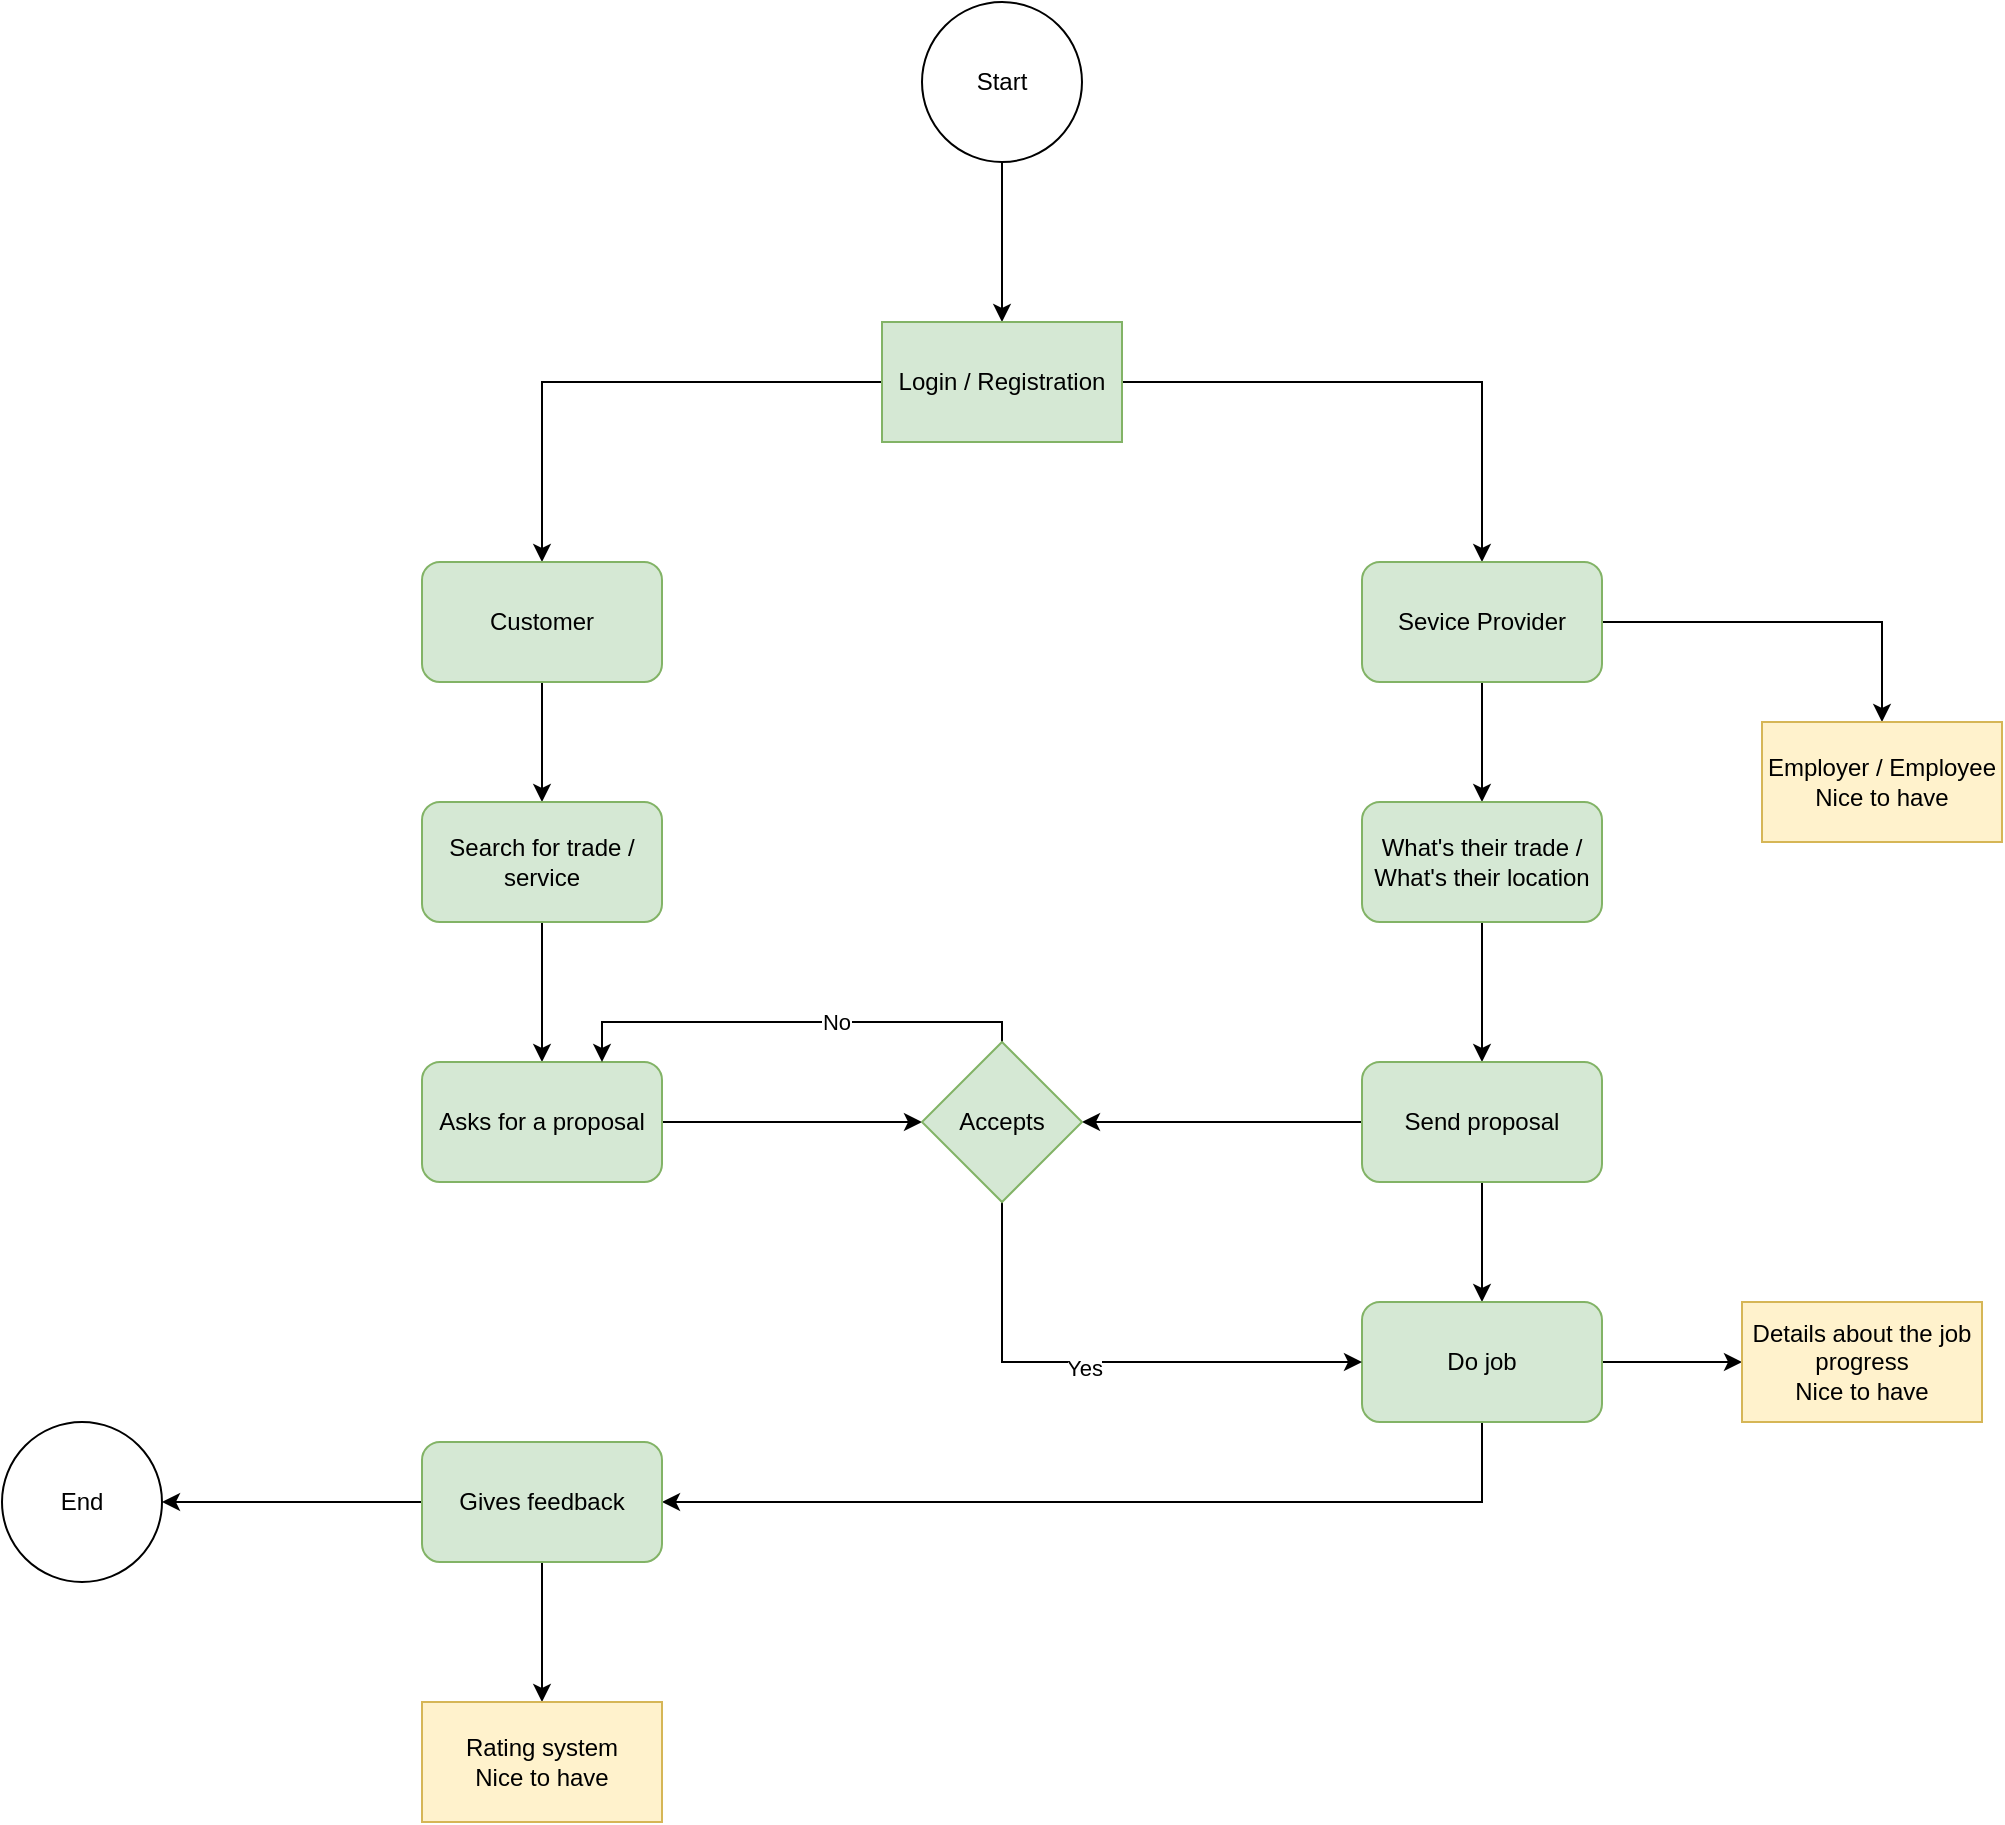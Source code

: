 <mxfile version="20.4.0" type="onedrive"><diagram id="F0_jZ5XYj16rC-iBqiHu" name="Page-1"><mxGraphModel dx="1426" dy="801" grid="1" gridSize="10" guides="1" tooltips="1" connect="1" arrows="1" fold="1" page="1" pageScale="1" pageWidth="1100" pageHeight="850" math="0" shadow="0"><root><mxCell id="0"/><mxCell id="1" parent="0"/><mxCell id="XRYSXevs2JX_rsZBGLKU-3" style="edgeStyle=orthogonalEdgeStyle;rounded=0;orthogonalLoop=1;jettySize=auto;html=1;entryX=0.5;entryY=0;entryDx=0;entryDy=0;" edge="1" parent="1" source="XRYSXevs2JX_rsZBGLKU-1" target="XRYSXevs2JX_rsZBGLKU-2"><mxGeometry relative="1" as="geometry"/></mxCell><mxCell id="XRYSXevs2JX_rsZBGLKU-1" value="Start" style="ellipse;whiteSpace=wrap;html=1;aspect=fixed;" vertex="1" parent="1"><mxGeometry x="480" y="40" width="80" height="80" as="geometry"/></mxCell><mxCell id="XRYSXevs2JX_rsZBGLKU-6" style="edgeStyle=orthogonalEdgeStyle;rounded=0;orthogonalLoop=1;jettySize=auto;html=1;entryX=0.5;entryY=0;entryDx=0;entryDy=0;" edge="1" parent="1" source="XRYSXevs2JX_rsZBGLKU-2" target="XRYSXevs2JX_rsZBGLKU-4"><mxGeometry relative="1" as="geometry"/></mxCell><mxCell id="XRYSXevs2JX_rsZBGLKU-7" style="edgeStyle=orthogonalEdgeStyle;rounded=0;orthogonalLoop=1;jettySize=auto;html=1;entryX=0.5;entryY=0;entryDx=0;entryDy=0;" edge="1" parent="1" source="XRYSXevs2JX_rsZBGLKU-2" target="XRYSXevs2JX_rsZBGLKU-5"><mxGeometry relative="1" as="geometry"/></mxCell><mxCell id="XRYSXevs2JX_rsZBGLKU-2" value="Login / Registration" style="rounded=0;whiteSpace=wrap;html=1;fillColor=#d5e8d4;strokeColor=#82b366;" vertex="1" parent="1"><mxGeometry x="460" y="200" width="120" height="60" as="geometry"/></mxCell><mxCell id="XRYSXevs2JX_rsZBGLKU-19" style="edgeStyle=orthogonalEdgeStyle;rounded=0;orthogonalLoop=1;jettySize=auto;html=1;entryX=0.5;entryY=0;entryDx=0;entryDy=0;" edge="1" parent="1" source="XRYSXevs2JX_rsZBGLKU-4" target="XRYSXevs2JX_rsZBGLKU-18"><mxGeometry relative="1" as="geometry"/></mxCell><mxCell id="XRYSXevs2JX_rsZBGLKU-4" value="Customer" style="rounded=1;whiteSpace=wrap;html=1;fillColor=#d5e8d4;strokeColor=#82b366;" vertex="1" parent="1"><mxGeometry x="230" y="320" width="120" height="60" as="geometry"/></mxCell><mxCell id="XRYSXevs2JX_rsZBGLKU-9" style="edgeStyle=orthogonalEdgeStyle;rounded=0;orthogonalLoop=1;jettySize=auto;html=1;entryX=0.5;entryY=0;entryDx=0;entryDy=0;" edge="1" parent="1" source="XRYSXevs2JX_rsZBGLKU-5" target="XRYSXevs2JX_rsZBGLKU-8"><mxGeometry relative="1" as="geometry"/></mxCell><mxCell id="XRYSXevs2JX_rsZBGLKU-11" style="edgeStyle=orthogonalEdgeStyle;rounded=0;orthogonalLoop=1;jettySize=auto;html=1;entryX=0.5;entryY=0;entryDx=0;entryDy=0;" edge="1" parent="1" source="XRYSXevs2JX_rsZBGLKU-5" target="XRYSXevs2JX_rsZBGLKU-10"><mxGeometry relative="1" as="geometry"/></mxCell><mxCell id="XRYSXevs2JX_rsZBGLKU-5" value="Sevice Provider" style="rounded=1;whiteSpace=wrap;html=1;fillColor=#d5e8d4;strokeColor=#82b366;" vertex="1" parent="1"><mxGeometry x="700" y="320" width="120" height="60" as="geometry"/></mxCell><mxCell id="XRYSXevs2JX_rsZBGLKU-8" value="Employer / Employee&lt;br&gt;Nice to have" style="rounded=0;whiteSpace=wrap;html=1;fillColor=#fff2cc;strokeColor=#d6b656;" vertex="1" parent="1"><mxGeometry x="900" y="400" width="120" height="60" as="geometry"/></mxCell><mxCell id="XRYSXevs2JX_rsZBGLKU-13" style="edgeStyle=orthogonalEdgeStyle;rounded=0;orthogonalLoop=1;jettySize=auto;html=1;entryX=0.5;entryY=0;entryDx=0;entryDy=0;" edge="1" parent="1" source="XRYSXevs2JX_rsZBGLKU-10" target="XRYSXevs2JX_rsZBGLKU-12"><mxGeometry relative="1" as="geometry"/></mxCell><mxCell id="XRYSXevs2JX_rsZBGLKU-10" value="What's their trade / What's their location" style="rounded=1;whiteSpace=wrap;html=1;fillColor=#d5e8d4;strokeColor=#82b366;" vertex="1" parent="1"><mxGeometry x="700" y="440" width="120" height="60" as="geometry"/></mxCell><mxCell id="XRYSXevs2JX_rsZBGLKU-15" style="edgeStyle=orthogonalEdgeStyle;rounded=0;orthogonalLoop=1;jettySize=auto;html=1;" edge="1" parent="1" source="XRYSXevs2JX_rsZBGLKU-12" target="XRYSXevs2JX_rsZBGLKU-14"><mxGeometry relative="1" as="geometry"/></mxCell><mxCell id="XRYSXevs2JX_rsZBGLKU-25" style="edgeStyle=orthogonalEdgeStyle;rounded=0;orthogonalLoop=1;jettySize=auto;html=1;" edge="1" parent="1" source="XRYSXevs2JX_rsZBGLKU-12" target="XRYSXevs2JX_rsZBGLKU-24"><mxGeometry relative="1" as="geometry"/></mxCell><mxCell id="XRYSXevs2JX_rsZBGLKU-12" value="Send proposal" style="rounded=1;whiteSpace=wrap;html=1;fillColor=#d5e8d4;strokeColor=#82b366;" vertex="1" parent="1"><mxGeometry x="700" y="570" width="120" height="60" as="geometry"/></mxCell><mxCell id="XRYSXevs2JX_rsZBGLKU-17" style="edgeStyle=orthogonalEdgeStyle;rounded=0;orthogonalLoop=1;jettySize=auto;html=1;entryX=0;entryY=0.5;entryDx=0;entryDy=0;" edge="1" parent="1" source="XRYSXevs2JX_rsZBGLKU-14" target="XRYSXevs2JX_rsZBGLKU-16"><mxGeometry relative="1" as="geometry"/></mxCell><mxCell id="XRYSXevs2JX_rsZBGLKU-32" style="edgeStyle=orthogonalEdgeStyle;rounded=0;orthogonalLoop=1;jettySize=auto;html=1;entryX=1;entryY=0.5;entryDx=0;entryDy=0;" edge="1" parent="1" source="XRYSXevs2JX_rsZBGLKU-14" target="XRYSXevs2JX_rsZBGLKU-31"><mxGeometry relative="1" as="geometry"><Array as="points"><mxPoint x="760" y="790"/></Array></mxGeometry></mxCell><mxCell id="XRYSXevs2JX_rsZBGLKU-14" value="Do job" style="rounded=1;whiteSpace=wrap;html=1;fillColor=#d5e8d4;strokeColor=#82b366;" vertex="1" parent="1"><mxGeometry x="700" y="690" width="120" height="60" as="geometry"/></mxCell><mxCell id="XRYSXevs2JX_rsZBGLKU-16" value="Details about the job progress&lt;br&gt;Nice to have" style="rounded=0;whiteSpace=wrap;html=1;fillColor=#fff2cc;strokeColor=#d6b656;" vertex="1" parent="1"><mxGeometry x="890" y="690" width="120" height="60" as="geometry"/></mxCell><mxCell id="XRYSXevs2JX_rsZBGLKU-21" style="edgeStyle=orthogonalEdgeStyle;rounded=0;orthogonalLoop=1;jettySize=auto;html=1;entryX=0.5;entryY=0;entryDx=0;entryDy=0;" edge="1" parent="1" source="XRYSXevs2JX_rsZBGLKU-18" target="XRYSXevs2JX_rsZBGLKU-20"><mxGeometry relative="1" as="geometry"/></mxCell><mxCell id="XRYSXevs2JX_rsZBGLKU-18" value="Search for trade / service" style="rounded=1;whiteSpace=wrap;html=1;fillColor=#d5e8d4;strokeColor=#82b366;" vertex="1" parent="1"><mxGeometry x="230" y="440" width="120" height="60" as="geometry"/></mxCell><mxCell id="XRYSXevs2JX_rsZBGLKU-23" style="edgeStyle=orthogonalEdgeStyle;rounded=0;orthogonalLoop=1;jettySize=auto;html=1;entryX=0;entryY=0.5;entryDx=0;entryDy=0;" edge="1" parent="1" source="XRYSXevs2JX_rsZBGLKU-20" target="XRYSXevs2JX_rsZBGLKU-24"><mxGeometry relative="1" as="geometry"><mxPoint x="470" y="600" as="targetPoint"/></mxGeometry></mxCell><mxCell id="XRYSXevs2JX_rsZBGLKU-20" value="Asks for a proposal" style="rounded=1;whiteSpace=wrap;html=1;fillColor=#d5e8d4;strokeColor=#82b366;" vertex="1" parent="1"><mxGeometry x="230" y="570" width="120" height="60" as="geometry"/></mxCell><mxCell id="XRYSXevs2JX_rsZBGLKU-26" style="edgeStyle=orthogonalEdgeStyle;rounded=0;orthogonalLoop=1;jettySize=auto;html=1;entryX=0.75;entryY=0;entryDx=0;entryDy=0;" edge="1" parent="1" source="XRYSXevs2JX_rsZBGLKU-24" target="XRYSXevs2JX_rsZBGLKU-20"><mxGeometry relative="1" as="geometry"><Array as="points"><mxPoint x="520" y="550"/><mxPoint x="320" y="550"/></Array></mxGeometry></mxCell><mxCell id="XRYSXevs2JX_rsZBGLKU-27" value="No" style="edgeLabel;html=1;align=center;verticalAlign=middle;resizable=0;points=[];" vertex="1" connectable="0" parent="XRYSXevs2JX_rsZBGLKU-26"><mxGeometry x="-0.191" relative="1" as="geometry"><mxPoint as="offset"/></mxGeometry></mxCell><mxCell id="XRYSXevs2JX_rsZBGLKU-29" style="edgeStyle=orthogonalEdgeStyle;rounded=0;orthogonalLoop=1;jettySize=auto;html=1;entryX=0;entryY=0.5;entryDx=0;entryDy=0;" edge="1" parent="1" source="XRYSXevs2JX_rsZBGLKU-24" target="XRYSXevs2JX_rsZBGLKU-14"><mxGeometry relative="1" as="geometry"><Array as="points"><mxPoint x="520" y="720"/></Array></mxGeometry></mxCell><mxCell id="XRYSXevs2JX_rsZBGLKU-30" value="Yes" style="edgeLabel;html=1;align=center;verticalAlign=middle;resizable=0;points=[];" vertex="1" connectable="0" parent="XRYSXevs2JX_rsZBGLKU-29"><mxGeometry x="-0.069" y="-3" relative="1" as="geometry"><mxPoint as="offset"/></mxGeometry></mxCell><mxCell id="XRYSXevs2JX_rsZBGLKU-24" value="Accepts" style="rhombus;whiteSpace=wrap;html=1;fillColor=#d5e8d4;strokeColor=#82b366;" vertex="1" parent="1"><mxGeometry x="480" y="560" width="80" height="80" as="geometry"/></mxCell><mxCell id="XRYSXevs2JX_rsZBGLKU-34" style="edgeStyle=orthogonalEdgeStyle;rounded=0;orthogonalLoop=1;jettySize=auto;html=1;" edge="1" parent="1" source="XRYSXevs2JX_rsZBGLKU-31" target="XRYSXevs2JX_rsZBGLKU-33"><mxGeometry relative="1" as="geometry"/></mxCell><mxCell id="XRYSXevs2JX_rsZBGLKU-36" style="edgeStyle=orthogonalEdgeStyle;rounded=0;orthogonalLoop=1;jettySize=auto;html=1;entryX=0.5;entryY=0;entryDx=0;entryDy=0;" edge="1" parent="1" source="XRYSXevs2JX_rsZBGLKU-31" target="XRYSXevs2JX_rsZBGLKU-35"><mxGeometry relative="1" as="geometry"/></mxCell><mxCell id="XRYSXevs2JX_rsZBGLKU-31" value="Gives feedback" style="rounded=1;whiteSpace=wrap;html=1;fillColor=#d5e8d4;strokeColor=#82b366;" vertex="1" parent="1"><mxGeometry x="230" y="760" width="120" height="60" as="geometry"/></mxCell><mxCell id="XRYSXevs2JX_rsZBGLKU-33" value="End" style="ellipse;whiteSpace=wrap;html=1;aspect=fixed;" vertex="1" parent="1"><mxGeometry x="20" y="750" width="80" height="80" as="geometry"/></mxCell><mxCell id="XRYSXevs2JX_rsZBGLKU-35" value="Rating system&lt;br&gt;Nice to have" style="rounded=0;whiteSpace=wrap;html=1;fillColor=#fff2cc;strokeColor=#d6b656;" vertex="1" parent="1"><mxGeometry x="230" y="890" width="120" height="60" as="geometry"/></mxCell></root></mxGraphModel></diagram></mxfile>